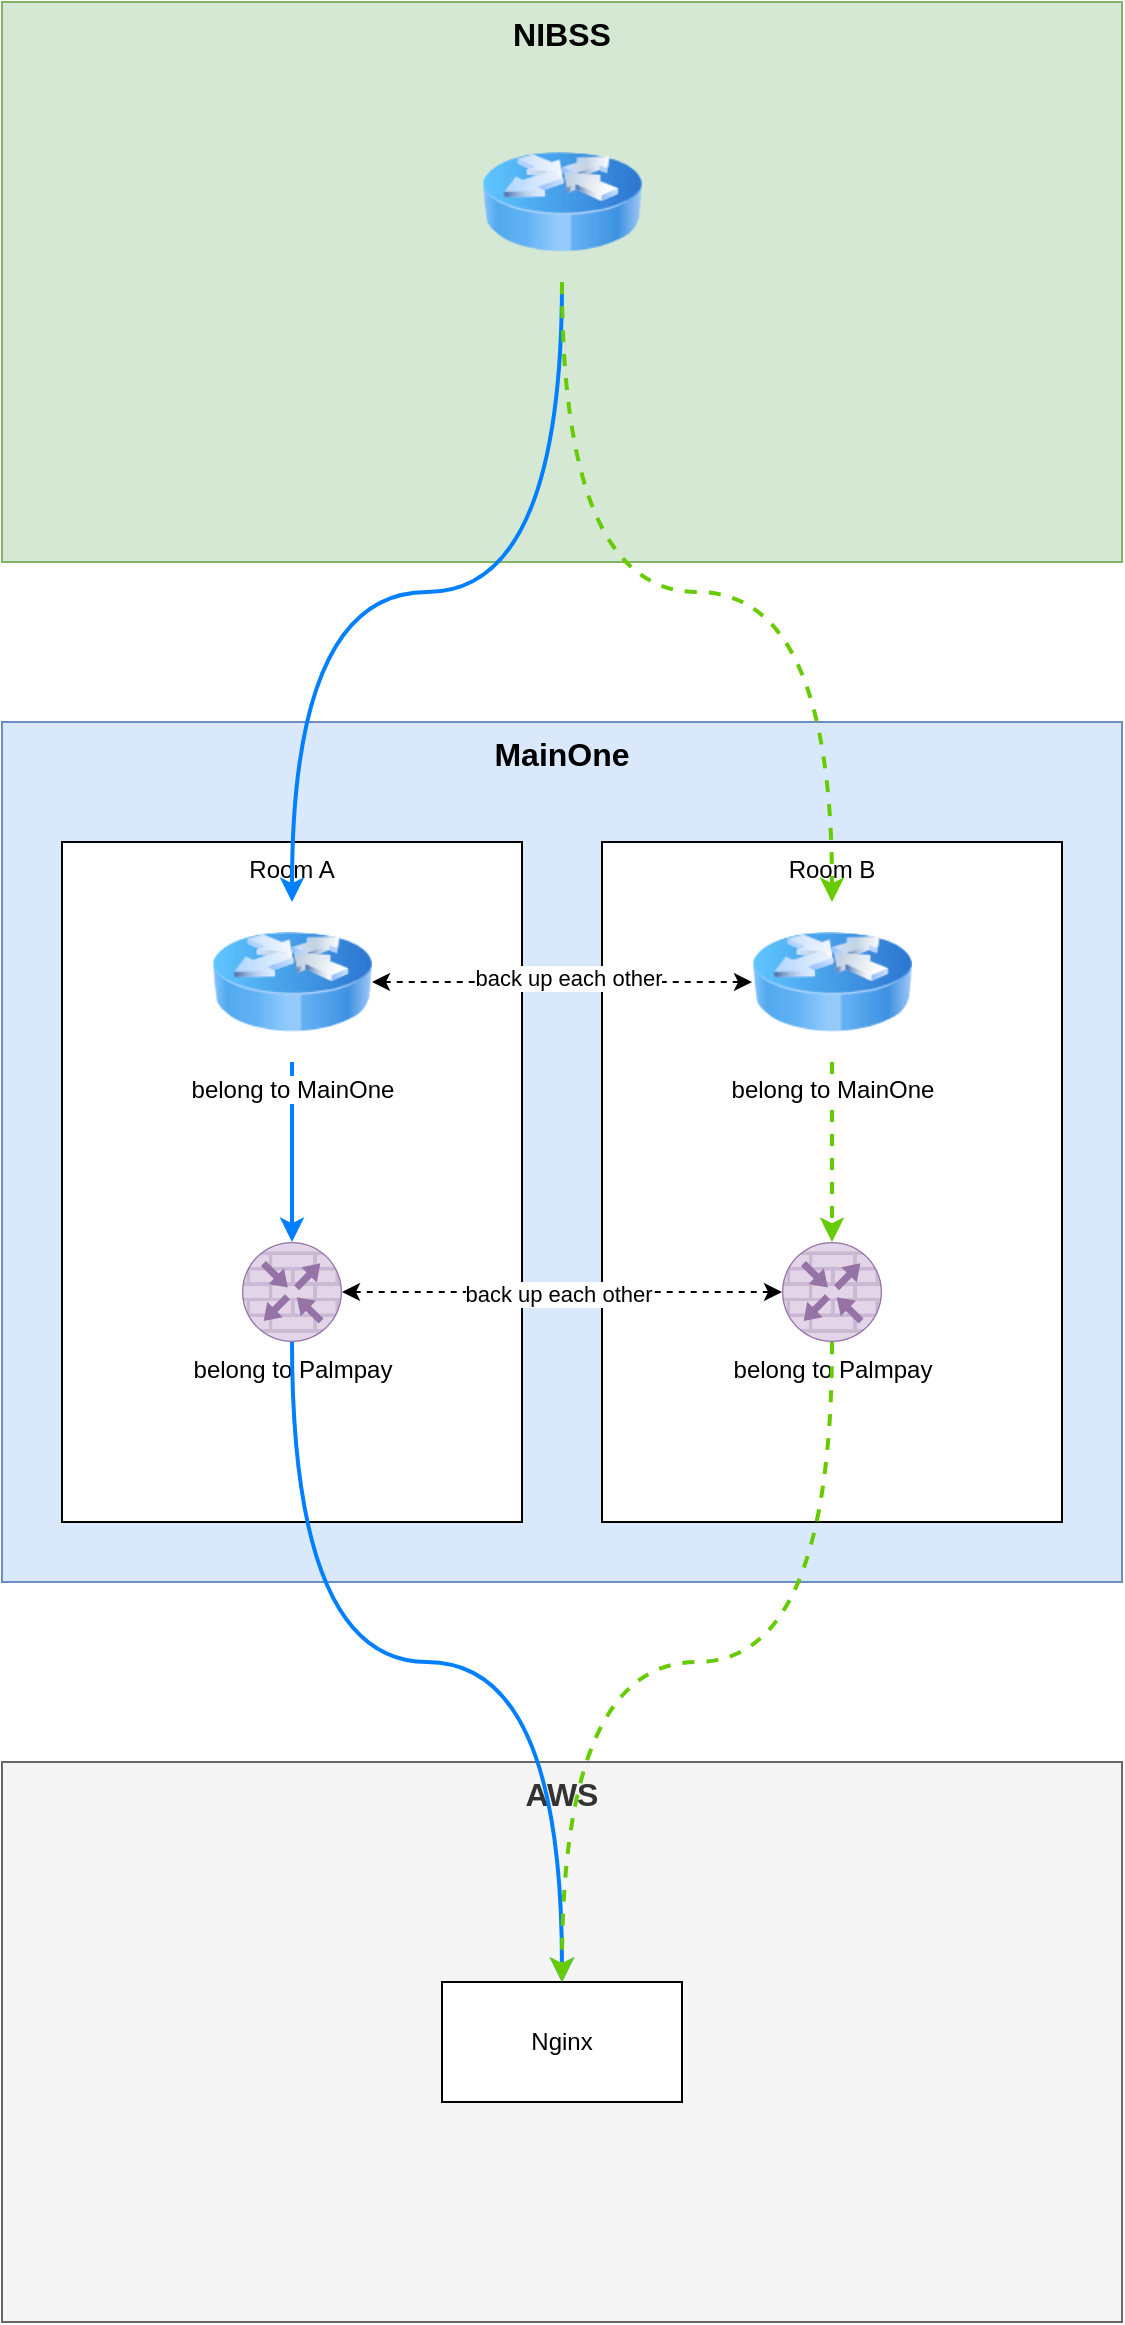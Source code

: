 <mxfile version="21.7.4" type="github">
  <diagram name="Page-1" id="7rrlnRDn3Ey-M3PMKUC_">
    <mxGraphModel dx="1434" dy="790" grid="1" gridSize="10" guides="1" tooltips="1" connect="1" arrows="1" fold="1" page="1" pageScale="1" pageWidth="827" pageHeight="1169" math="0" shadow="0">
      <root>
        <mxCell id="0" />
        <mxCell id="1" parent="0" />
        <mxCell id="QGLvtWHG-Ezv7xg63Fkx-2" value="MainOne" style="rounded=0;whiteSpace=wrap;html=1;verticalAlign=top;fontStyle=1;fontSize=16;fillColor=#dae8fc;strokeColor=#6c8ebf;" vertex="1" parent="1">
          <mxGeometry x="120" y="400" width="560" height="430" as="geometry" />
        </mxCell>
        <mxCell id="QGLvtWHG-Ezv7xg63Fkx-4" value="Room A" style="rounded=0;whiteSpace=wrap;html=1;verticalAlign=top;" vertex="1" parent="1">
          <mxGeometry x="150" y="460" width="230" height="340" as="geometry" />
        </mxCell>
        <mxCell id="QGLvtWHG-Ezv7xg63Fkx-5" value="Room B" style="rounded=0;whiteSpace=wrap;html=1;verticalAlign=top;" vertex="1" parent="1">
          <mxGeometry x="420" y="460" width="230" height="340" as="geometry" />
        </mxCell>
        <mxCell id="QGLvtWHG-Ezv7xg63Fkx-6" value="NIBSS" style="rounded=0;whiteSpace=wrap;html=1;verticalAlign=top;fontStyle=1;fontSize=16;fillColor=#d5e8d4;strokeColor=#82b366;" vertex="1" parent="1">
          <mxGeometry x="120" y="40" width="560" height="280" as="geometry" />
        </mxCell>
        <mxCell id="QGLvtWHG-Ezv7xg63Fkx-14" style="edgeStyle=orthogonalEdgeStyle;rounded=0;orthogonalLoop=1;jettySize=auto;html=1;entryX=0.5;entryY=0;entryDx=0;entryDy=0;entryPerimeter=0;strokeColor=#007FFF;strokeWidth=2;" edge="1" parent="1" source="QGLvtWHG-Ezv7xg63Fkx-7" target="QGLvtWHG-Ezv7xg63Fkx-9">
          <mxGeometry relative="1" as="geometry" />
        </mxCell>
        <mxCell id="QGLvtWHG-Ezv7xg63Fkx-15" style="edgeStyle=orthogonalEdgeStyle;rounded=0;orthogonalLoop=1;jettySize=auto;html=1;entryX=0;entryY=0.5;entryDx=0;entryDy=0;startArrow=classic;startFill=1;dashed=1;" edge="1" parent="1" source="QGLvtWHG-Ezv7xg63Fkx-7" target="QGLvtWHG-Ezv7xg63Fkx-8">
          <mxGeometry relative="1" as="geometry" />
        </mxCell>
        <mxCell id="QGLvtWHG-Ezv7xg63Fkx-16" value="back up each other" style="edgeLabel;html=1;align=center;verticalAlign=middle;resizable=0;points=[];" vertex="1" connectable="0" parent="QGLvtWHG-Ezv7xg63Fkx-15">
          <mxGeometry x="0.032" y="2" relative="1" as="geometry">
            <mxPoint as="offset" />
          </mxGeometry>
        </mxCell>
        <mxCell id="QGLvtWHG-Ezv7xg63Fkx-7" value="belong to MainOne" style="image;html=1;image=img/lib/clip_art/networking/Router_Icon_128x128.png" vertex="1" parent="1">
          <mxGeometry x="225" y="490" width="80" height="80" as="geometry" />
        </mxCell>
        <mxCell id="QGLvtWHG-Ezv7xg63Fkx-17" style="edgeStyle=orthogonalEdgeStyle;rounded=0;orthogonalLoop=1;jettySize=auto;html=1;entryX=0.5;entryY=0;entryDx=0;entryDy=0;entryPerimeter=0;strokeColor=#66CC00;strokeWidth=2;dashed=1;" edge="1" parent="1" source="QGLvtWHG-Ezv7xg63Fkx-8" target="QGLvtWHG-Ezv7xg63Fkx-10">
          <mxGeometry relative="1" as="geometry" />
        </mxCell>
        <mxCell id="QGLvtWHG-Ezv7xg63Fkx-8" value="belong to MainOne" style="image;html=1;image=img/lib/clip_art/networking/Router_Icon_128x128.png" vertex="1" parent="1">
          <mxGeometry x="495" y="490" width="80" height="80" as="geometry" />
        </mxCell>
        <mxCell id="QGLvtWHG-Ezv7xg63Fkx-23" style="edgeStyle=orthogonalEdgeStyle;rounded=0;orthogonalLoop=1;jettySize=auto;html=1;entryX=0;entryY=0.5;entryDx=0;entryDy=0;entryPerimeter=0;startArrow=classic;startFill=1;dashed=1;" edge="1" parent="1" source="QGLvtWHG-Ezv7xg63Fkx-9" target="QGLvtWHG-Ezv7xg63Fkx-10">
          <mxGeometry relative="1" as="geometry" />
        </mxCell>
        <mxCell id="QGLvtWHG-Ezv7xg63Fkx-24" value="back up each other" style="edgeLabel;html=1;align=center;verticalAlign=middle;resizable=0;points=[];" vertex="1" connectable="0" parent="QGLvtWHG-Ezv7xg63Fkx-23">
          <mxGeometry x="-0.018" y="-1" relative="1" as="geometry">
            <mxPoint as="offset" />
          </mxGeometry>
        </mxCell>
        <mxCell id="QGLvtWHG-Ezv7xg63Fkx-9" value="belong to Palmpay" style="sketch=0;points=[[0.5,0,0],[1,0.5,0],[0.5,1,0],[0,0.5,0],[0.145,0.145,0],[0.856,0.145,0],[0.855,0.856,0],[0.145,0.855,0]];verticalLabelPosition=bottom;html=1;verticalAlign=top;aspect=fixed;align=center;pointerEvents=1;shape=mxgraph.cisco19.rect;prIcon=router_with_firewall;fillColor=#e1d5e7;strokeColor=#9673a6;" vertex="1" parent="1">
          <mxGeometry x="240" y="660" width="50" height="50" as="geometry" />
        </mxCell>
        <mxCell id="QGLvtWHG-Ezv7xg63Fkx-10" value="belong to Palmpay" style="sketch=0;points=[[0.5,0,0],[1,0.5,0],[0.5,1,0],[0,0.5,0],[0.145,0.145,0],[0.856,0.145,0],[0.855,0.856,0],[0.145,0.855,0]];verticalLabelPosition=bottom;html=1;verticalAlign=top;aspect=fixed;align=center;pointerEvents=1;shape=mxgraph.cisco19.rect;prIcon=router_with_firewall;fillColor=#e1d5e7;strokeColor=#9673a6;" vertex="1" parent="1">
          <mxGeometry x="510" y="660" width="50" height="50" as="geometry" />
        </mxCell>
        <mxCell id="QGLvtWHG-Ezv7xg63Fkx-12" style="edgeStyle=orthogonalEdgeStyle;rounded=0;orthogonalLoop=1;jettySize=auto;html=1;entryX=0.5;entryY=0;entryDx=0;entryDy=0;exitX=0.5;exitY=1;exitDx=0;exitDy=0;curved=1;strokeColor=#007FFF;strokeWidth=2;" edge="1" parent="1" source="QGLvtWHG-Ezv7xg63Fkx-11" target="QGLvtWHG-Ezv7xg63Fkx-7">
          <mxGeometry relative="1" as="geometry" />
        </mxCell>
        <mxCell id="QGLvtWHG-Ezv7xg63Fkx-13" style="edgeStyle=orthogonalEdgeStyle;rounded=0;orthogonalLoop=1;jettySize=auto;html=1;entryX=0.5;entryY=0;entryDx=0;entryDy=0;curved=1;exitX=0.5;exitY=1;exitDx=0;exitDy=0;strokeColor=#66CC00;strokeWidth=2;dashed=1;" edge="1" parent="1" source="QGLvtWHG-Ezv7xg63Fkx-11" target="QGLvtWHG-Ezv7xg63Fkx-8">
          <mxGeometry relative="1" as="geometry" />
        </mxCell>
        <mxCell id="QGLvtWHG-Ezv7xg63Fkx-11" value="" style="image;html=1;image=img/lib/clip_art/networking/Router_Icon_128x128.png" vertex="1" parent="1">
          <mxGeometry x="360" y="100" width="80" height="80" as="geometry" />
        </mxCell>
        <mxCell id="QGLvtWHG-Ezv7xg63Fkx-18" value="AWS" style="rounded=0;whiteSpace=wrap;html=1;verticalAlign=top;fontSize=16;fontStyle=1;fillColor=#f5f5f5;fontColor=#333333;strokeColor=#666666;" vertex="1" parent="1">
          <mxGeometry x="120" y="920" width="560" height="280" as="geometry" />
        </mxCell>
        <mxCell id="QGLvtWHG-Ezv7xg63Fkx-20" value="Nginx" style="rounded=0;whiteSpace=wrap;html=1;" vertex="1" parent="1">
          <mxGeometry x="340" y="1030" width="120" height="60" as="geometry" />
        </mxCell>
        <mxCell id="QGLvtWHG-Ezv7xg63Fkx-21" style="edgeStyle=orthogonalEdgeStyle;rounded=0;orthogonalLoop=1;jettySize=auto;html=1;entryX=0.5;entryY=0;entryDx=0;entryDy=0;curved=1;exitX=0.5;exitY=1;exitDx=0;exitDy=0;exitPerimeter=0;strokeColor=#007FFF;strokeWidth=2;" edge="1" parent="1" source="QGLvtWHG-Ezv7xg63Fkx-9" target="QGLvtWHG-Ezv7xg63Fkx-20">
          <mxGeometry relative="1" as="geometry" />
        </mxCell>
        <mxCell id="QGLvtWHG-Ezv7xg63Fkx-22" style="edgeStyle=orthogonalEdgeStyle;rounded=0;orthogonalLoop=1;jettySize=auto;html=1;entryX=0.5;entryY=0;entryDx=0;entryDy=0;curved=1;exitX=0.5;exitY=1;exitDx=0;exitDy=0;exitPerimeter=0;strokeColor=#66CC00;strokeWidth=2;dashed=1;" edge="1" parent="1" source="QGLvtWHG-Ezv7xg63Fkx-10" target="QGLvtWHG-Ezv7xg63Fkx-20">
          <mxGeometry relative="1" as="geometry" />
        </mxCell>
      </root>
    </mxGraphModel>
  </diagram>
</mxfile>
